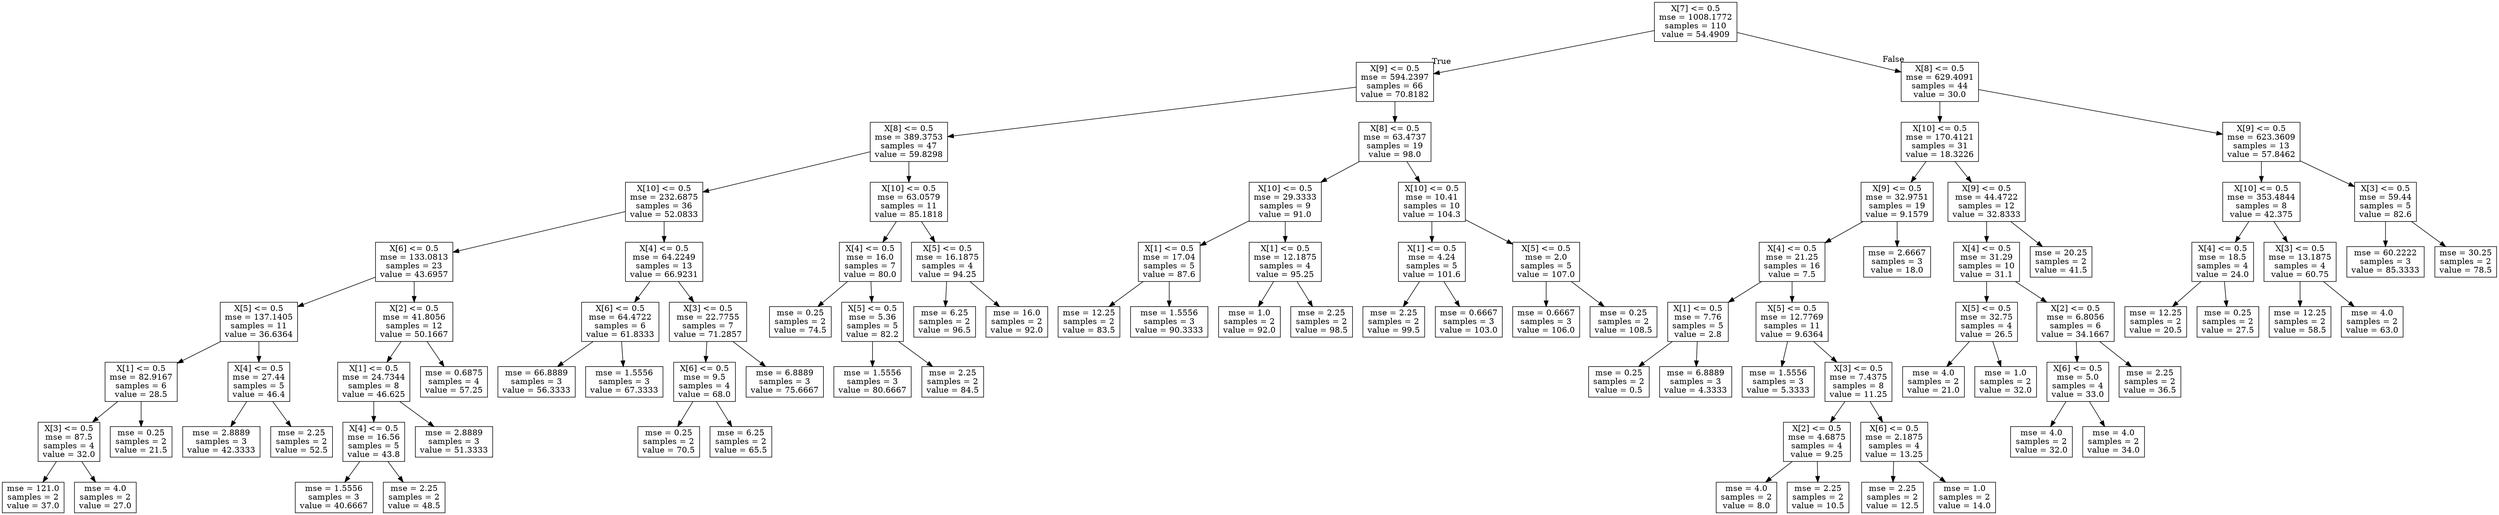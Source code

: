 digraph Tree {
node [shape=box] ;
0 [label="X[7] <= 0.5\nmse = 1008.1772\nsamples = 110\nvalue = 54.4909"] ;
1 [label="X[9] <= 0.5\nmse = 594.2397\nsamples = 66\nvalue = 70.8182"] ;
0 -> 1 [labeldistance=2.5, labelangle=45, headlabel="True"] ;
2 [label="X[8] <= 0.5\nmse = 389.3753\nsamples = 47\nvalue = 59.8298"] ;
1 -> 2 ;
3 [label="X[10] <= 0.5\nmse = 232.6875\nsamples = 36\nvalue = 52.0833"] ;
2 -> 3 ;
4 [label="X[6] <= 0.5\nmse = 133.0813\nsamples = 23\nvalue = 43.6957"] ;
3 -> 4 ;
5 [label="X[5] <= 0.5\nmse = 137.1405\nsamples = 11\nvalue = 36.6364"] ;
4 -> 5 ;
6 [label="X[1] <= 0.5\nmse = 82.9167\nsamples = 6\nvalue = 28.5"] ;
5 -> 6 ;
7 [label="X[3] <= 0.5\nmse = 87.5\nsamples = 4\nvalue = 32.0"] ;
6 -> 7 ;
8 [label="mse = 121.0\nsamples = 2\nvalue = 37.0"] ;
7 -> 8 ;
9 [label="mse = 4.0\nsamples = 2\nvalue = 27.0"] ;
7 -> 9 ;
10 [label="mse = 0.25\nsamples = 2\nvalue = 21.5"] ;
6 -> 10 ;
11 [label="X[4] <= 0.5\nmse = 27.44\nsamples = 5\nvalue = 46.4"] ;
5 -> 11 ;
12 [label="mse = 2.8889\nsamples = 3\nvalue = 42.3333"] ;
11 -> 12 ;
13 [label="mse = 2.25\nsamples = 2\nvalue = 52.5"] ;
11 -> 13 ;
14 [label="X[2] <= 0.5\nmse = 41.8056\nsamples = 12\nvalue = 50.1667"] ;
4 -> 14 ;
15 [label="X[1] <= 0.5\nmse = 24.7344\nsamples = 8\nvalue = 46.625"] ;
14 -> 15 ;
16 [label="X[4] <= 0.5\nmse = 16.56\nsamples = 5\nvalue = 43.8"] ;
15 -> 16 ;
17 [label="mse = 1.5556\nsamples = 3\nvalue = 40.6667"] ;
16 -> 17 ;
18 [label="mse = 2.25\nsamples = 2\nvalue = 48.5"] ;
16 -> 18 ;
19 [label="mse = 2.8889\nsamples = 3\nvalue = 51.3333"] ;
15 -> 19 ;
20 [label="mse = 0.6875\nsamples = 4\nvalue = 57.25"] ;
14 -> 20 ;
21 [label="X[4] <= 0.5\nmse = 64.2249\nsamples = 13\nvalue = 66.9231"] ;
3 -> 21 ;
22 [label="X[6] <= 0.5\nmse = 64.4722\nsamples = 6\nvalue = 61.8333"] ;
21 -> 22 ;
23 [label="mse = 66.8889\nsamples = 3\nvalue = 56.3333"] ;
22 -> 23 ;
24 [label="mse = 1.5556\nsamples = 3\nvalue = 67.3333"] ;
22 -> 24 ;
25 [label="X[3] <= 0.5\nmse = 22.7755\nsamples = 7\nvalue = 71.2857"] ;
21 -> 25 ;
26 [label="X[6] <= 0.5\nmse = 9.5\nsamples = 4\nvalue = 68.0"] ;
25 -> 26 ;
27 [label="mse = 0.25\nsamples = 2\nvalue = 70.5"] ;
26 -> 27 ;
28 [label="mse = 6.25\nsamples = 2\nvalue = 65.5"] ;
26 -> 28 ;
29 [label="mse = 6.8889\nsamples = 3\nvalue = 75.6667"] ;
25 -> 29 ;
30 [label="X[10] <= 0.5\nmse = 63.0579\nsamples = 11\nvalue = 85.1818"] ;
2 -> 30 ;
31 [label="X[4] <= 0.5\nmse = 16.0\nsamples = 7\nvalue = 80.0"] ;
30 -> 31 ;
32 [label="mse = 0.25\nsamples = 2\nvalue = 74.5"] ;
31 -> 32 ;
33 [label="X[5] <= 0.5\nmse = 5.36\nsamples = 5\nvalue = 82.2"] ;
31 -> 33 ;
34 [label="mse = 1.5556\nsamples = 3\nvalue = 80.6667"] ;
33 -> 34 ;
35 [label="mse = 2.25\nsamples = 2\nvalue = 84.5"] ;
33 -> 35 ;
36 [label="X[5] <= 0.5\nmse = 16.1875\nsamples = 4\nvalue = 94.25"] ;
30 -> 36 ;
37 [label="mse = 6.25\nsamples = 2\nvalue = 96.5"] ;
36 -> 37 ;
38 [label="mse = 16.0\nsamples = 2\nvalue = 92.0"] ;
36 -> 38 ;
39 [label="X[8] <= 0.5\nmse = 63.4737\nsamples = 19\nvalue = 98.0"] ;
1 -> 39 ;
40 [label="X[10] <= 0.5\nmse = 29.3333\nsamples = 9\nvalue = 91.0"] ;
39 -> 40 ;
41 [label="X[1] <= 0.5\nmse = 17.04\nsamples = 5\nvalue = 87.6"] ;
40 -> 41 ;
42 [label="mse = 12.25\nsamples = 2\nvalue = 83.5"] ;
41 -> 42 ;
43 [label="mse = 1.5556\nsamples = 3\nvalue = 90.3333"] ;
41 -> 43 ;
44 [label="X[1] <= 0.5\nmse = 12.1875\nsamples = 4\nvalue = 95.25"] ;
40 -> 44 ;
45 [label="mse = 1.0\nsamples = 2\nvalue = 92.0"] ;
44 -> 45 ;
46 [label="mse = 2.25\nsamples = 2\nvalue = 98.5"] ;
44 -> 46 ;
47 [label="X[10] <= 0.5\nmse = 10.41\nsamples = 10\nvalue = 104.3"] ;
39 -> 47 ;
48 [label="X[1] <= 0.5\nmse = 4.24\nsamples = 5\nvalue = 101.6"] ;
47 -> 48 ;
49 [label="mse = 2.25\nsamples = 2\nvalue = 99.5"] ;
48 -> 49 ;
50 [label="mse = 0.6667\nsamples = 3\nvalue = 103.0"] ;
48 -> 50 ;
51 [label="X[5] <= 0.5\nmse = 2.0\nsamples = 5\nvalue = 107.0"] ;
47 -> 51 ;
52 [label="mse = 0.6667\nsamples = 3\nvalue = 106.0"] ;
51 -> 52 ;
53 [label="mse = 0.25\nsamples = 2\nvalue = 108.5"] ;
51 -> 53 ;
54 [label="X[8] <= 0.5\nmse = 629.4091\nsamples = 44\nvalue = 30.0"] ;
0 -> 54 [labeldistance=2.5, labelangle=-45, headlabel="False"] ;
55 [label="X[10] <= 0.5\nmse = 170.4121\nsamples = 31\nvalue = 18.3226"] ;
54 -> 55 ;
56 [label="X[9] <= 0.5\nmse = 32.9751\nsamples = 19\nvalue = 9.1579"] ;
55 -> 56 ;
57 [label="X[4] <= 0.5\nmse = 21.25\nsamples = 16\nvalue = 7.5"] ;
56 -> 57 ;
58 [label="X[1] <= 0.5\nmse = 7.76\nsamples = 5\nvalue = 2.8"] ;
57 -> 58 ;
59 [label="mse = 0.25\nsamples = 2\nvalue = 0.5"] ;
58 -> 59 ;
60 [label="mse = 6.8889\nsamples = 3\nvalue = 4.3333"] ;
58 -> 60 ;
61 [label="X[5] <= 0.5\nmse = 12.7769\nsamples = 11\nvalue = 9.6364"] ;
57 -> 61 ;
62 [label="mse = 1.5556\nsamples = 3\nvalue = 5.3333"] ;
61 -> 62 ;
63 [label="X[3] <= 0.5\nmse = 7.4375\nsamples = 8\nvalue = 11.25"] ;
61 -> 63 ;
64 [label="X[2] <= 0.5\nmse = 4.6875\nsamples = 4\nvalue = 9.25"] ;
63 -> 64 ;
65 [label="mse = 4.0\nsamples = 2\nvalue = 8.0"] ;
64 -> 65 ;
66 [label="mse = 2.25\nsamples = 2\nvalue = 10.5"] ;
64 -> 66 ;
67 [label="X[6] <= 0.5\nmse = 2.1875\nsamples = 4\nvalue = 13.25"] ;
63 -> 67 ;
68 [label="mse = 2.25\nsamples = 2\nvalue = 12.5"] ;
67 -> 68 ;
69 [label="mse = 1.0\nsamples = 2\nvalue = 14.0"] ;
67 -> 69 ;
70 [label="mse = 2.6667\nsamples = 3\nvalue = 18.0"] ;
56 -> 70 ;
71 [label="X[9] <= 0.5\nmse = 44.4722\nsamples = 12\nvalue = 32.8333"] ;
55 -> 71 ;
72 [label="X[4] <= 0.5\nmse = 31.29\nsamples = 10\nvalue = 31.1"] ;
71 -> 72 ;
73 [label="X[5] <= 0.5\nmse = 32.75\nsamples = 4\nvalue = 26.5"] ;
72 -> 73 ;
74 [label="mse = 4.0\nsamples = 2\nvalue = 21.0"] ;
73 -> 74 ;
75 [label="mse = 1.0\nsamples = 2\nvalue = 32.0"] ;
73 -> 75 ;
76 [label="X[2] <= 0.5\nmse = 6.8056\nsamples = 6\nvalue = 34.1667"] ;
72 -> 76 ;
77 [label="X[6] <= 0.5\nmse = 5.0\nsamples = 4\nvalue = 33.0"] ;
76 -> 77 ;
78 [label="mse = 4.0\nsamples = 2\nvalue = 32.0"] ;
77 -> 78 ;
79 [label="mse = 4.0\nsamples = 2\nvalue = 34.0"] ;
77 -> 79 ;
80 [label="mse = 2.25\nsamples = 2\nvalue = 36.5"] ;
76 -> 80 ;
81 [label="mse = 20.25\nsamples = 2\nvalue = 41.5"] ;
71 -> 81 ;
82 [label="X[9] <= 0.5\nmse = 623.3609\nsamples = 13\nvalue = 57.8462"] ;
54 -> 82 ;
83 [label="X[10] <= 0.5\nmse = 353.4844\nsamples = 8\nvalue = 42.375"] ;
82 -> 83 ;
84 [label="X[4] <= 0.5\nmse = 18.5\nsamples = 4\nvalue = 24.0"] ;
83 -> 84 ;
85 [label="mse = 12.25\nsamples = 2\nvalue = 20.5"] ;
84 -> 85 ;
86 [label="mse = 0.25\nsamples = 2\nvalue = 27.5"] ;
84 -> 86 ;
87 [label="X[3] <= 0.5\nmse = 13.1875\nsamples = 4\nvalue = 60.75"] ;
83 -> 87 ;
88 [label="mse = 12.25\nsamples = 2\nvalue = 58.5"] ;
87 -> 88 ;
89 [label="mse = 4.0\nsamples = 2\nvalue = 63.0"] ;
87 -> 89 ;
90 [label="X[3] <= 0.5\nmse = 59.44\nsamples = 5\nvalue = 82.6"] ;
82 -> 90 ;
91 [label="mse = 60.2222\nsamples = 3\nvalue = 85.3333"] ;
90 -> 91 ;
92 [label="mse = 30.25\nsamples = 2\nvalue = 78.5"] ;
90 -> 92 ;
}